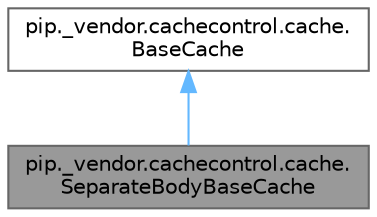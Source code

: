 digraph "pip._vendor.cachecontrol.cache.SeparateBodyBaseCache"
{
 // LATEX_PDF_SIZE
  bgcolor="transparent";
  edge [fontname=Helvetica,fontsize=10,labelfontname=Helvetica,labelfontsize=10];
  node [fontname=Helvetica,fontsize=10,shape=box,height=0.2,width=0.4];
  Node1 [id="Node000001",label="pip._vendor.cachecontrol.cache.\lSeparateBodyBaseCache",height=0.2,width=0.4,color="gray40", fillcolor="grey60", style="filled", fontcolor="black",tooltip=" "];
  Node2 -> Node1 [id="edge2_Node000001_Node000002",dir="back",color="steelblue1",style="solid",tooltip=" "];
  Node2 [id="Node000002",label="pip._vendor.cachecontrol.cache.\lBaseCache",height=0.2,width=0.4,color="gray40", fillcolor="white", style="filled",URL="$classpip_1_1__vendor_1_1cachecontrol_1_1cache_1_1BaseCache.html",tooltip=" "];
}
